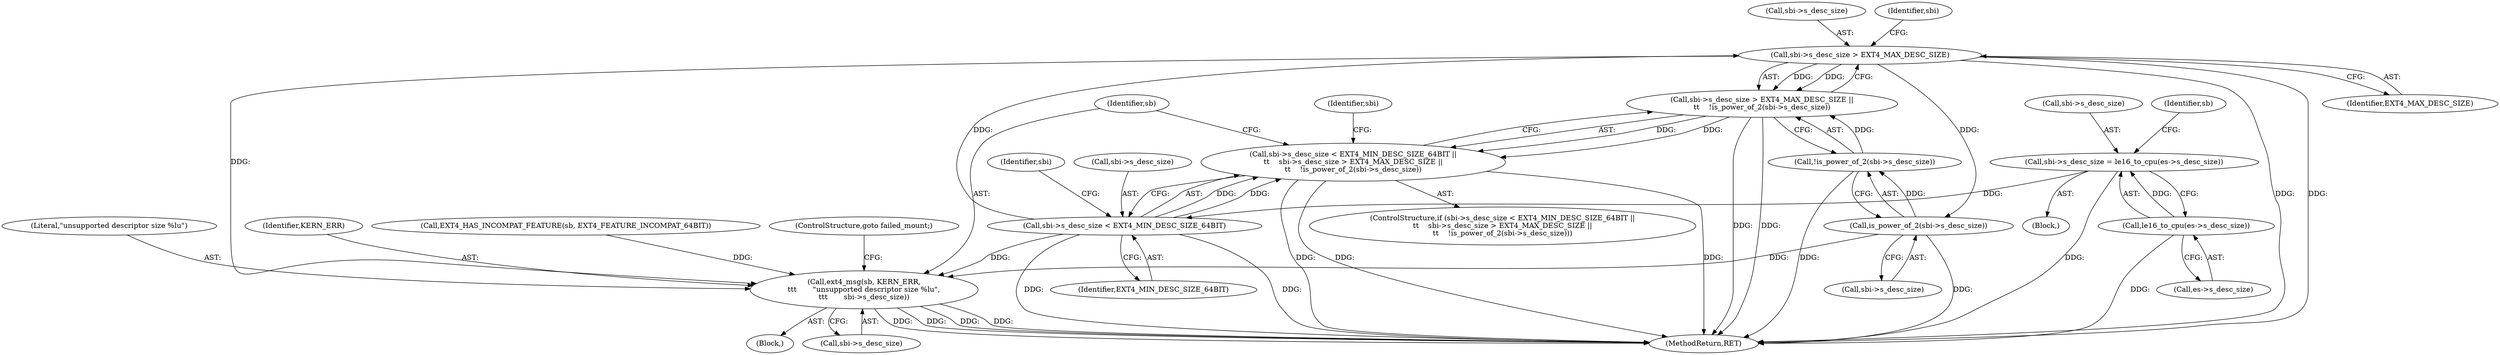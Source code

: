 digraph "0_linux_744692dc059845b2a3022119871846e74d4f6e11_16@pointer" {
"1000793" [label="(Call,sbi->s_desc_size > EXT4_MAX_DESC_SIZE)"];
"1000787" [label="(Call,sbi->s_desc_size < EXT4_MIN_DESC_SIZE_64BIT)"];
"1000772" [label="(Call,sbi->s_desc_size = le16_to_cpu(es->s_desc_size))"];
"1000776" [label="(Call,le16_to_cpu(es->s_desc_size))"];
"1000792" [label="(Call,sbi->s_desc_size > EXT4_MAX_DESC_SIZE ||\n\t\t    !is_power_of_2(sbi->s_desc_size))"];
"1000786" [label="(Call,sbi->s_desc_size < EXT4_MIN_DESC_SIZE_64BIT ||\n\t\t    sbi->s_desc_size > EXT4_MAX_DESC_SIZE ||\n\t\t    !is_power_of_2(sbi->s_desc_size))"];
"1000799" [label="(Call,is_power_of_2(sbi->s_desc_size))"];
"1000798" [label="(Call,!is_power_of_2(sbi->s_desc_size))"];
"1000804" [label="(Call,ext4_msg(sb, KERN_ERR,\n\t\t\t       \"unsupported descriptor size %lu\",\n\t\t\t       sbi->s_desc_size))"];
"1000792" [label="(Call,sbi->s_desc_size > EXT4_MAX_DESC_SIZE ||\n\t\t    !is_power_of_2(sbi->s_desc_size))"];
"1000807" [label="(Literal,\"unsupported descriptor size %lu\")"];
"1000798" [label="(Call,!is_power_of_2(sbi->s_desc_size))"];
"1000794" [label="(Call,sbi->s_desc_size)"];
"1000791" [label="(Identifier,EXT4_MIN_DESC_SIZE_64BIT)"];
"1000773" [label="(Call,sbi->s_desc_size)"];
"1000803" [label="(Block,)"];
"1000120" [label="(Block,)"];
"1000797" [label="(Identifier,EXT4_MAX_DESC_SIZE)"];
"1000795" [label="(Identifier,sbi)"];
"1000808" [label="(Call,sbi->s_desc_size)"];
"1000787" [label="(Call,sbi->s_desc_size < EXT4_MIN_DESC_SIZE_64BIT)"];
"1000799" [label="(Call,is_power_of_2(sbi->s_desc_size))"];
"1000804" [label="(Call,ext4_msg(sb, KERN_ERR,\n\t\t\t       \"unsupported descriptor size %lu\",\n\t\t\t       sbi->s_desc_size))"];
"1000806" [label="(Identifier,KERN_ERR)"];
"1000820" [label="(Identifier,sbi)"];
"1000781" [label="(Call,EXT4_HAS_INCOMPAT_FEATURE(sb, EXT4_FEATURE_INCOMPAT_64BIT))"];
"1000785" [label="(ControlStructure,if (sbi->s_desc_size < EXT4_MIN_DESC_SIZE_64BIT ||\n\t\t    sbi->s_desc_size > EXT4_MAX_DESC_SIZE ||\n\t\t    !is_power_of_2(sbi->s_desc_size)))"];
"1000793" [label="(Call,sbi->s_desc_size > EXT4_MAX_DESC_SIZE)"];
"1000786" [label="(Call,sbi->s_desc_size < EXT4_MIN_DESC_SIZE_64BIT ||\n\t\t    sbi->s_desc_size > EXT4_MAX_DESC_SIZE ||\n\t\t    !is_power_of_2(sbi->s_desc_size))"];
"1000801" [label="(Identifier,sbi)"];
"1000811" [label="(ControlStructure,goto failed_mount;)"];
"1000782" [label="(Identifier,sb)"];
"1000788" [label="(Call,sbi->s_desc_size)"];
"1000776" [label="(Call,le16_to_cpu(es->s_desc_size))"];
"1000777" [label="(Call,es->s_desc_size)"];
"1000772" [label="(Call,sbi->s_desc_size = le16_to_cpu(es->s_desc_size))"];
"1000805" [label="(Identifier,sb)"];
"1000800" [label="(Call,sbi->s_desc_size)"];
"1002129" [label="(MethodReturn,RET)"];
"1000793" -> "1000792"  [label="AST: "];
"1000793" -> "1000797"  [label="CFG: "];
"1000794" -> "1000793"  [label="AST: "];
"1000797" -> "1000793"  [label="AST: "];
"1000801" -> "1000793"  [label="CFG: "];
"1000792" -> "1000793"  [label="CFG: "];
"1000793" -> "1002129"  [label="DDG: "];
"1000793" -> "1002129"  [label="DDG: "];
"1000793" -> "1000792"  [label="DDG: "];
"1000793" -> "1000792"  [label="DDG: "];
"1000787" -> "1000793"  [label="DDG: "];
"1000793" -> "1000799"  [label="DDG: "];
"1000793" -> "1000804"  [label="DDG: "];
"1000787" -> "1000786"  [label="AST: "];
"1000787" -> "1000791"  [label="CFG: "];
"1000788" -> "1000787"  [label="AST: "];
"1000791" -> "1000787"  [label="AST: "];
"1000795" -> "1000787"  [label="CFG: "];
"1000786" -> "1000787"  [label="CFG: "];
"1000787" -> "1002129"  [label="DDG: "];
"1000787" -> "1002129"  [label="DDG: "];
"1000787" -> "1000786"  [label="DDG: "];
"1000787" -> "1000786"  [label="DDG: "];
"1000772" -> "1000787"  [label="DDG: "];
"1000787" -> "1000804"  [label="DDG: "];
"1000772" -> "1000120"  [label="AST: "];
"1000772" -> "1000776"  [label="CFG: "];
"1000773" -> "1000772"  [label="AST: "];
"1000776" -> "1000772"  [label="AST: "];
"1000782" -> "1000772"  [label="CFG: "];
"1000772" -> "1002129"  [label="DDG: "];
"1000776" -> "1000772"  [label="DDG: "];
"1000776" -> "1000777"  [label="CFG: "];
"1000777" -> "1000776"  [label="AST: "];
"1000776" -> "1002129"  [label="DDG: "];
"1000792" -> "1000786"  [label="AST: "];
"1000792" -> "1000798"  [label="CFG: "];
"1000798" -> "1000792"  [label="AST: "];
"1000786" -> "1000792"  [label="CFG: "];
"1000792" -> "1002129"  [label="DDG: "];
"1000792" -> "1002129"  [label="DDG: "];
"1000792" -> "1000786"  [label="DDG: "];
"1000792" -> "1000786"  [label="DDG: "];
"1000798" -> "1000792"  [label="DDG: "];
"1000786" -> "1000785"  [label="AST: "];
"1000805" -> "1000786"  [label="CFG: "];
"1000820" -> "1000786"  [label="CFG: "];
"1000786" -> "1002129"  [label="DDG: "];
"1000786" -> "1002129"  [label="DDG: "];
"1000786" -> "1002129"  [label="DDG: "];
"1000799" -> "1000798"  [label="AST: "];
"1000799" -> "1000800"  [label="CFG: "];
"1000800" -> "1000799"  [label="AST: "];
"1000798" -> "1000799"  [label="CFG: "];
"1000799" -> "1002129"  [label="DDG: "];
"1000799" -> "1000798"  [label="DDG: "];
"1000799" -> "1000804"  [label="DDG: "];
"1000798" -> "1002129"  [label="DDG: "];
"1000804" -> "1000803"  [label="AST: "];
"1000804" -> "1000808"  [label="CFG: "];
"1000805" -> "1000804"  [label="AST: "];
"1000806" -> "1000804"  [label="AST: "];
"1000807" -> "1000804"  [label="AST: "];
"1000808" -> "1000804"  [label="AST: "];
"1000811" -> "1000804"  [label="CFG: "];
"1000804" -> "1002129"  [label="DDG: "];
"1000804" -> "1002129"  [label="DDG: "];
"1000804" -> "1002129"  [label="DDG: "];
"1000804" -> "1002129"  [label="DDG: "];
"1000781" -> "1000804"  [label="DDG: "];
}
